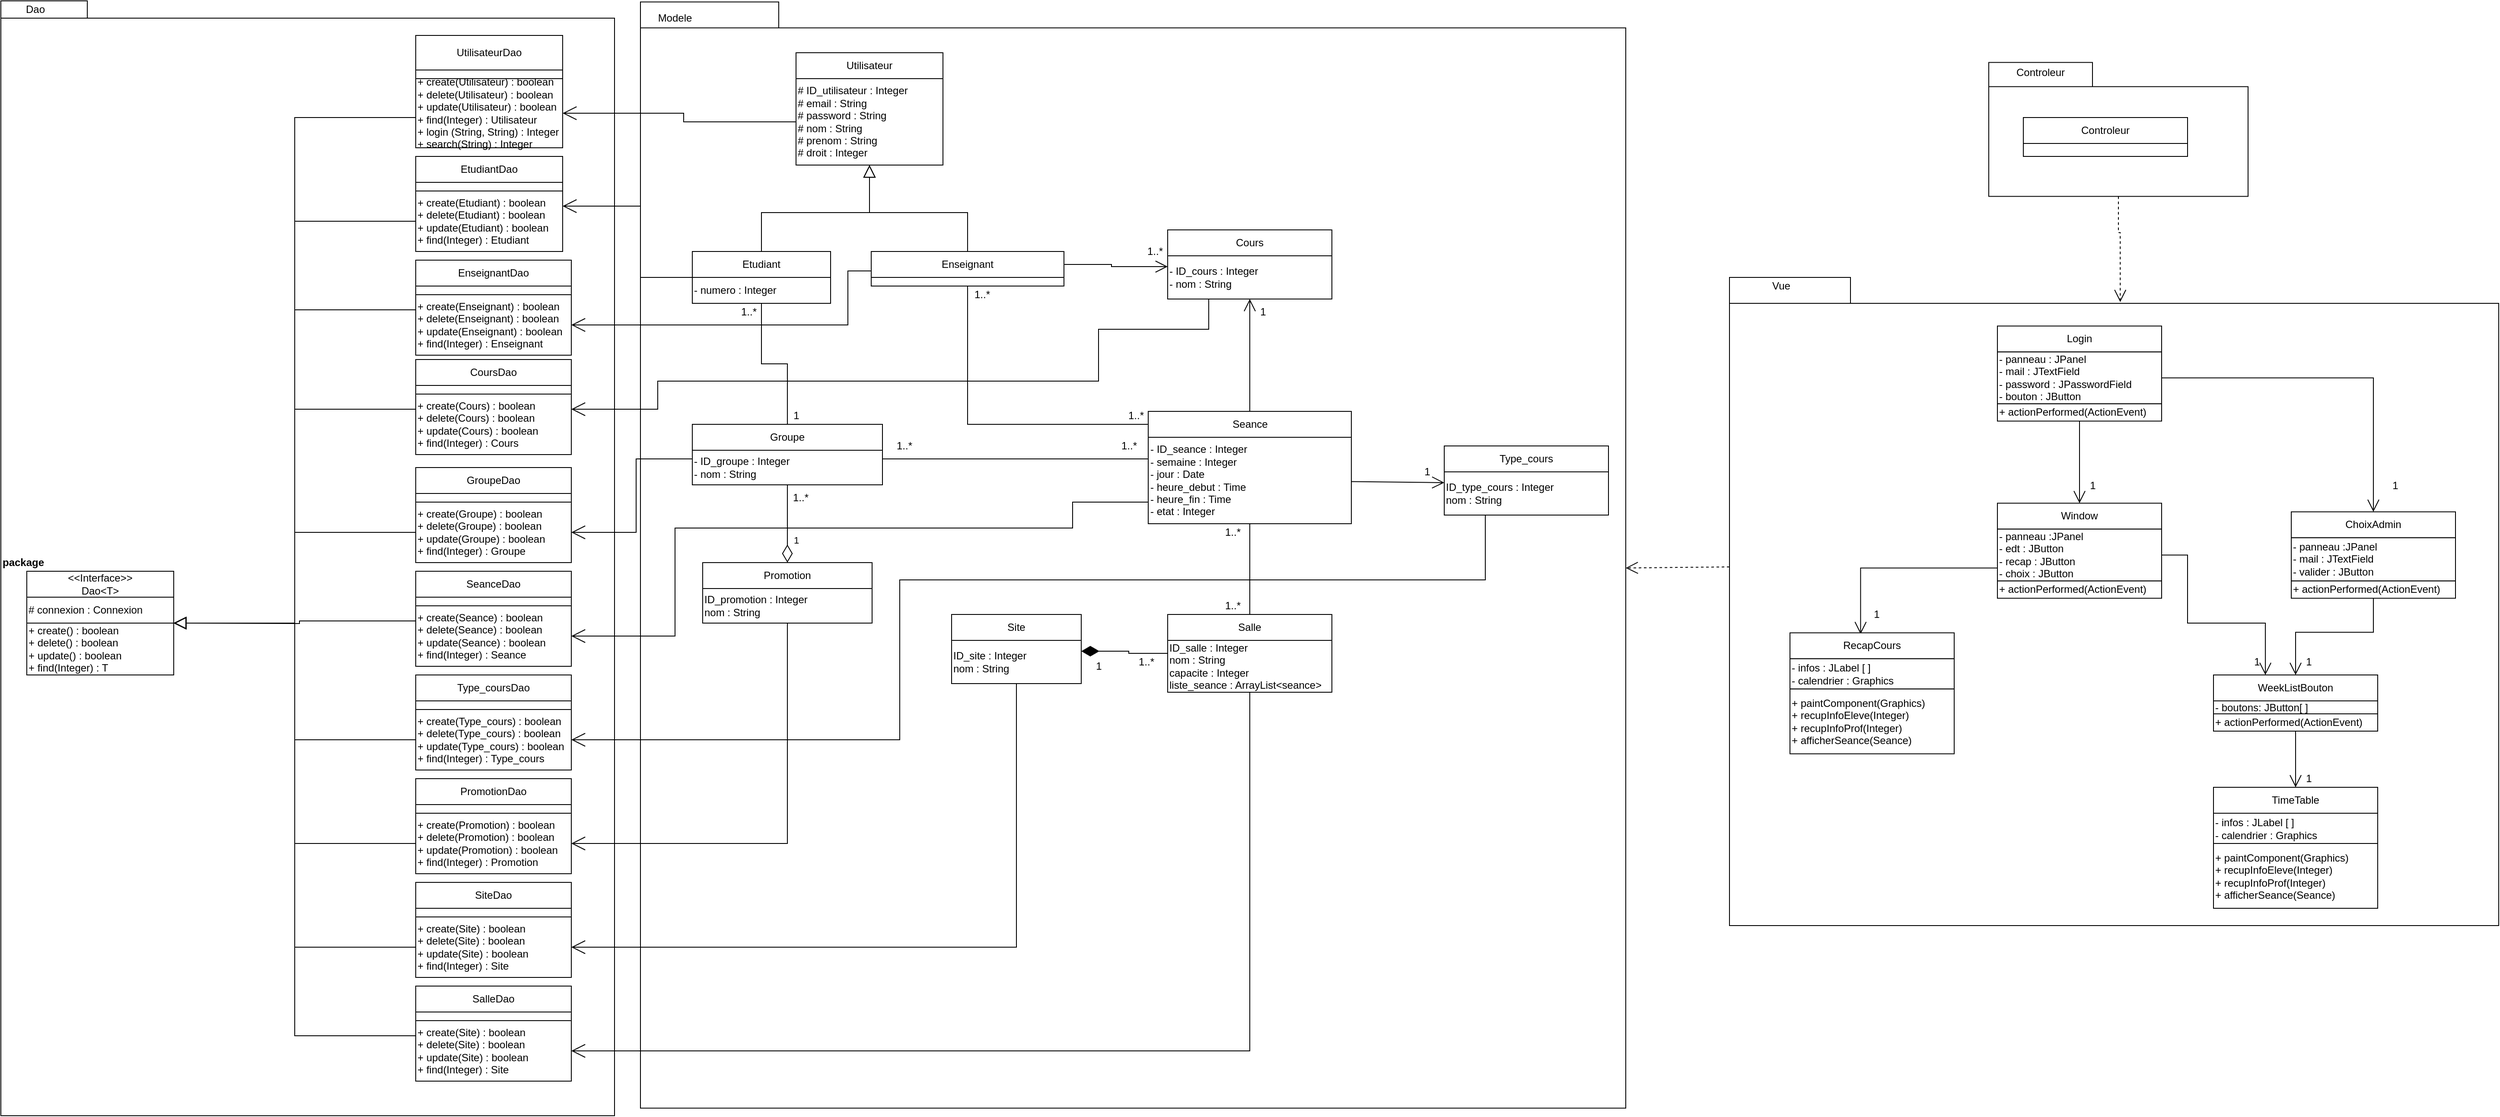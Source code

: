 <mxfile version="13.1.12" type="github">
  <diagram id="PNnLgokY7eEUdojZbYiC" name="Page-1">
    <mxGraphModel dx="2894" dy="1853" grid="1" gridSize="10" guides="1" tooltips="1" connect="1" arrows="1" fold="1" page="1" pageScale="1" pageWidth="827" pageHeight="1169" math="0" shadow="0">
      <root>
        <mxCell id="0" />
        <mxCell id="1" parent="0" />
        <mxCell id="Z8heLtqB9fBzqsU-6SV7-1" value="Utilisateur" style="rounded=0;whiteSpace=wrap;html=1;" parent="1" vertex="1">
          <mxGeometry x="-700" y="10" width="170" height="30" as="geometry" />
        </mxCell>
        <mxCell id="HvSIF3zyz_BLwgicf8cy-4" style="edgeStyle=orthogonalEdgeStyle;rounded=0;orthogonalLoop=1;jettySize=auto;html=1;exitX=0.5;exitY=1;exitDx=0;exitDy=0;entryX=0.5;entryY=0;entryDx=0;entryDy=0;endArrow=none;endFill=0;startArrow=block;startFill=0;startSize=12;" edge="1" parent="1" source="Z8heLtqB9fBzqsU-6SV7-2" target="Z8heLtqB9fBzqsU-6SV7-6">
          <mxGeometry relative="1" as="geometry" />
        </mxCell>
        <mxCell id="HvSIF3zyz_BLwgicf8cy-5" style="edgeStyle=orthogonalEdgeStyle;rounded=0;orthogonalLoop=1;jettySize=auto;html=1;exitX=0.5;exitY=1;exitDx=0;exitDy=0;entryX=0.5;entryY=0;entryDx=0;entryDy=0;endArrow=none;endFill=0;startArrow=block;startFill=0;endSize=14;startSize=12;" edge="1" parent="1" source="Z8heLtqB9fBzqsU-6SV7-2" target="Z8heLtqB9fBzqsU-6SV7-10">
          <mxGeometry relative="1" as="geometry" />
        </mxCell>
        <mxCell id="HvSIF3zyz_BLwgicf8cy-31" style="edgeStyle=orthogonalEdgeStyle;rounded=0;orthogonalLoop=1;jettySize=auto;html=1;exitX=0;exitY=0.5;exitDx=0;exitDy=0;entryX=1;entryY=0.5;entryDx=0;entryDy=0;startArrow=none;startFill=0;startSize=12;sourcePerimeterSpacing=0;endArrow=open;endFill=0;endSize=14;targetPerimeterSpacing=0;strokeWidth=1;" edge="1" parent="1" source="Z8heLtqB9fBzqsU-6SV7-2" target="HvSIF3zyz_BLwgicf8cy-29">
          <mxGeometry relative="1" as="geometry" />
        </mxCell>
        <mxCell id="Z8heLtqB9fBzqsU-6SV7-2" value="# ID_utilisateur : Integer&lt;br&gt;# email : String&lt;br&gt;# password : String&lt;br&gt;# nom : String&lt;br&gt;# prenom : String&lt;br&gt;# droit : Integer" style="rounded=0;whiteSpace=wrap;html=1;align=left;" parent="1" vertex="1">
          <mxGeometry x="-700" y="40" width="170" height="100" as="geometry" />
        </mxCell>
        <mxCell id="Z8heLtqB9fBzqsU-6SV7-6" value="Etudiant" style="rounded=0;whiteSpace=wrap;html=1;" parent="1" vertex="1">
          <mxGeometry x="-820" y="240" width="160" height="30" as="geometry" />
        </mxCell>
        <mxCell id="HvSIF3zyz_BLwgicf8cy-6" style="edgeStyle=orthogonalEdgeStyle;rounded=0;orthogonalLoop=1;jettySize=auto;html=1;exitX=0.5;exitY=1;exitDx=0;exitDy=0;entryX=0.5;entryY=0;entryDx=0;entryDy=0;startArrow=none;startFill=0;endArrow=none;endFill=0;" edge="1" parent="1" source="Z8heLtqB9fBzqsU-6SV7-7" target="Z8heLtqB9fBzqsU-6SV7-14">
          <mxGeometry relative="1" as="geometry" />
        </mxCell>
        <mxCell id="HvSIF3zyz_BLwgicf8cy-57" style="edgeStyle=orthogonalEdgeStyle;rounded=0;orthogonalLoop=1;jettySize=auto;html=1;exitX=0;exitY=0;exitDx=0;exitDy=0;entryX=1;entryY=0.25;entryDx=0;entryDy=0;startArrow=none;startFill=0;startSize=12;sourcePerimeterSpacing=0;endArrow=open;endFill=0;endSize=14;targetPerimeterSpacing=0;strokeWidth=1;" edge="1" parent="1" source="Z8heLtqB9fBzqsU-6SV7-7" target="HvSIF3zyz_BLwgicf8cy-34">
          <mxGeometry relative="1" as="geometry">
            <Array as="points">
              <mxPoint x="-880" y="270" />
              <mxPoint x="-880" y="188" />
            </Array>
          </mxGeometry>
        </mxCell>
        <mxCell id="Z8heLtqB9fBzqsU-6SV7-7" value="- numero : Integer" style="rounded=0;whiteSpace=wrap;html=1;align=left;" parent="1" vertex="1">
          <mxGeometry x="-820" y="270" width="160" height="30" as="geometry" />
        </mxCell>
        <mxCell id="HvSIF3zyz_BLwgicf8cy-10" style="edgeStyle=orthogonalEdgeStyle;rounded=0;orthogonalLoop=1;jettySize=auto;html=1;exitX=1;exitY=0.5;exitDx=0;exitDy=0;entryX=0;entryY=0.25;entryDx=0;entryDy=0;startArrow=none;startFill=0;endArrow=open;endFill=0;endSize=12;" edge="1" parent="1" source="Z8heLtqB9fBzqsU-6SV7-10" target="Z8heLtqB9fBzqsU-6SV7-21">
          <mxGeometry relative="1" as="geometry" />
        </mxCell>
        <mxCell id="HvSIF3zyz_BLwgicf8cy-58" style="edgeStyle=orthogonalEdgeStyle;rounded=0;orthogonalLoop=1;jettySize=auto;html=1;exitX=0;exitY=0.75;exitDx=0;exitDy=0;entryX=1;entryY=0.5;entryDx=0;entryDy=0;startArrow=none;startFill=0;startSize=12;sourcePerimeterSpacing=0;endArrow=open;endFill=0;endSize=14;targetPerimeterSpacing=0;strokeWidth=1;" edge="1" parent="1" source="Z8heLtqB9fBzqsU-6SV7-10" target="HvSIF3zyz_BLwgicf8cy-37">
          <mxGeometry relative="1" as="geometry">
            <Array as="points">
              <mxPoint x="-640" y="263" />
              <mxPoint x="-640" y="325" />
            </Array>
          </mxGeometry>
        </mxCell>
        <mxCell id="Z8heLtqB9fBzqsU-6SV7-10" value="Enseignant" style="rounded=0;whiteSpace=wrap;html=1;" parent="1" vertex="1">
          <mxGeometry x="-613" y="240" width="223" height="30" as="geometry" />
        </mxCell>
        <mxCell id="Z8heLtqB9fBzqsU-6SV7-11" value="" style="rounded=0;whiteSpace=wrap;html=1;" parent="1" vertex="1">
          <mxGeometry x="-613" y="270" width="223" height="10" as="geometry" />
        </mxCell>
        <mxCell id="Z8heLtqB9fBzqsU-6SV7-12" value="Promotion" style="rounded=0;whiteSpace=wrap;html=1;" parent="1" vertex="1">
          <mxGeometry x="-808" y="600" width="196" height="30" as="geometry" />
        </mxCell>
        <mxCell id="HvSIF3zyz_BLwgicf8cy-89" style="edgeStyle=orthogonalEdgeStyle;rounded=0;orthogonalLoop=1;jettySize=auto;html=1;exitX=0.5;exitY=1;exitDx=0;exitDy=0;entryX=1;entryY=0.5;entryDx=0;entryDy=0;startArrow=none;startFill=0;startSize=12;sourcePerimeterSpacing=0;endArrow=open;endFill=0;endSize=14;targetPerimeterSpacing=0;strokeWidth=1;" edge="1" parent="1" source="Z8heLtqB9fBzqsU-6SV7-13" target="HvSIF3zyz_BLwgicf8cy-72">
          <mxGeometry relative="1" as="geometry" />
        </mxCell>
        <mxCell id="Z8heLtqB9fBzqsU-6SV7-13" value="ID_promotion : Integer&lt;br&gt;nom : String&lt;br&gt;" style="rounded=0;whiteSpace=wrap;html=1;align=left;" parent="1" vertex="1">
          <mxGeometry x="-808" y="630" width="196" height="40" as="geometry" />
        </mxCell>
        <mxCell id="Z8heLtqB9fBzqsU-6SV7-14" value="Groupe" style="rounded=0;whiteSpace=wrap;html=1;" parent="1" vertex="1">
          <mxGeometry x="-820" y="440" width="220" height="30" as="geometry" />
        </mxCell>
        <mxCell id="HvSIF3zyz_BLwgicf8cy-8" style="edgeStyle=none;rounded=0;orthogonalLoop=1;jettySize=auto;html=1;exitX=0.5;exitY=1;exitDx=0;exitDy=0;entryX=0.5;entryY=0;entryDx=0;entryDy=0;startArrow=none;startFill=0;endArrow=diamondThin;endFill=0;startSize=18;endSize=18;" edge="1" parent="1" source="Z8heLtqB9fBzqsU-6SV7-15" target="Z8heLtqB9fBzqsU-6SV7-12">
          <mxGeometry relative="1" as="geometry" />
        </mxCell>
        <mxCell id="HvSIF3zyz_BLwgicf8cy-142" value="1" style="edgeLabel;html=1;align=center;verticalAlign=middle;resizable=0;points=[];" vertex="1" connectable="0" parent="HvSIF3zyz_BLwgicf8cy-8">
          <mxGeometry x="0.397" y="2" relative="1" as="geometry">
            <mxPoint x="8" y="1" as="offset" />
          </mxGeometry>
        </mxCell>
        <mxCell id="HvSIF3zyz_BLwgicf8cy-15" style="edgeStyle=orthogonalEdgeStyle;rounded=0;orthogonalLoop=1;jettySize=auto;html=1;exitX=1;exitY=0.25;exitDx=0;exitDy=0;entryX=0;entryY=0.25;entryDx=0;entryDy=0;startArrow=none;startFill=0;endArrow=none;endFill=0;" edge="1" parent="1" source="Z8heLtqB9fBzqsU-6SV7-15" target="Z8heLtqB9fBzqsU-6SV7-29">
          <mxGeometry relative="1" as="geometry" />
        </mxCell>
        <mxCell id="HvSIF3zyz_BLwgicf8cy-60" style="edgeStyle=orthogonalEdgeStyle;rounded=0;orthogonalLoop=1;jettySize=auto;html=1;exitX=0;exitY=0.25;exitDx=0;exitDy=0;entryX=1;entryY=0.5;entryDx=0;entryDy=0;startArrow=none;startFill=0;startSize=12;sourcePerimeterSpacing=0;endArrow=open;endFill=0;endSize=14;targetPerimeterSpacing=0;strokeWidth=1;" edge="1" parent="1" source="Z8heLtqB9fBzqsU-6SV7-15" target="HvSIF3zyz_BLwgicf8cy-50">
          <mxGeometry relative="1" as="geometry" />
        </mxCell>
        <mxCell id="Z8heLtqB9fBzqsU-6SV7-15" value="- ID_groupe : Integer&lt;br&gt;- nom : String" style="rounded=0;whiteSpace=wrap;html=1;align=left;" parent="1" vertex="1">
          <mxGeometry x="-820" y="470" width="220" height="40" as="geometry" />
        </mxCell>
        <mxCell id="Z8heLtqB9fBzqsU-6SV7-20" value="Cours" style="rounded=0;whiteSpace=wrap;html=1;" parent="1" vertex="1">
          <mxGeometry x="-270" y="215" width="190" height="30" as="geometry" />
        </mxCell>
        <mxCell id="HvSIF3zyz_BLwgicf8cy-59" style="edgeStyle=orthogonalEdgeStyle;rounded=0;orthogonalLoop=1;jettySize=auto;html=1;exitX=0.25;exitY=1;exitDx=0;exitDy=0;entryX=1;entryY=0.25;entryDx=0;entryDy=0;startArrow=none;startFill=0;startSize=12;sourcePerimeterSpacing=0;endArrow=open;endFill=0;endSize=14;targetPerimeterSpacing=0;strokeWidth=1;" edge="1" parent="1" source="Z8heLtqB9fBzqsU-6SV7-21" target="HvSIF3zyz_BLwgicf8cy-43">
          <mxGeometry relative="1" as="geometry">
            <Array as="points">
              <mxPoint x="-222" y="330" />
              <mxPoint x="-350" y="330" />
              <mxPoint x="-350" y="390" />
              <mxPoint x="-860" y="390" />
              <mxPoint x="-860" y="423" />
            </Array>
          </mxGeometry>
        </mxCell>
        <mxCell id="Z8heLtqB9fBzqsU-6SV7-21" value="- ID_cours : Integer&lt;br&gt;- nom : String" style="rounded=0;whiteSpace=wrap;html=1;align=left;" parent="1" vertex="1">
          <mxGeometry x="-270" y="245" width="190" height="50" as="geometry" />
        </mxCell>
        <mxCell id="Z8heLtqB9fBzqsU-6SV7-22" value="Type_cours" style="rounded=0;whiteSpace=wrap;html=1;" parent="1" vertex="1">
          <mxGeometry x="50" y="465" width="190" height="30" as="geometry" />
        </mxCell>
        <mxCell id="HvSIF3zyz_BLwgicf8cy-12" style="edgeStyle=none;rounded=0;orthogonalLoop=1;jettySize=auto;html=1;exitX=0;exitY=0.25;exitDx=0;exitDy=0;startArrow=open;startFill=0;endArrow=none;endFill=0;startSize=12;" edge="1" parent="1" source="Z8heLtqB9fBzqsU-6SV7-23" target="Z8heLtqB9fBzqsU-6SV7-29">
          <mxGeometry relative="1" as="geometry" />
        </mxCell>
        <mxCell id="HvSIF3zyz_BLwgicf8cy-88" style="edgeStyle=orthogonalEdgeStyle;rounded=0;orthogonalLoop=1;jettySize=auto;html=1;exitX=0.25;exitY=1;exitDx=0;exitDy=0;entryX=1;entryY=0.5;entryDx=0;entryDy=0;startArrow=none;startFill=0;startSize=12;sourcePerimeterSpacing=0;endArrow=open;endFill=0;endSize=14;targetPerimeterSpacing=0;strokeWidth=1;" edge="1" parent="1" source="Z8heLtqB9fBzqsU-6SV7-23" target="HvSIF3zyz_BLwgicf8cy-66">
          <mxGeometry relative="1" as="geometry">
            <Array as="points">
              <mxPoint x="97" y="620" />
              <mxPoint x="-580" y="620" />
              <mxPoint x="-580" y="805" />
            </Array>
          </mxGeometry>
        </mxCell>
        <mxCell id="Z8heLtqB9fBzqsU-6SV7-23" value="ID_type_cours : Integer&lt;br&gt;nom : String" style="rounded=0;whiteSpace=wrap;html=1;align=left;" parent="1" vertex="1">
          <mxGeometry x="50" y="495" width="190" height="50" as="geometry" />
        </mxCell>
        <mxCell id="Z8heLtqB9fBzqsU-6SV7-24" value="Site" style="rounded=0;whiteSpace=wrap;html=1;" parent="1" vertex="1">
          <mxGeometry x="-520" y="660" width="150" height="30" as="geometry" />
        </mxCell>
        <mxCell id="HvSIF3zyz_BLwgicf8cy-19" style="edgeStyle=orthogonalEdgeStyle;rounded=0;orthogonalLoop=1;jettySize=auto;html=1;exitX=1;exitY=0.25;exitDx=0;exitDy=0;entryX=0;entryY=0.25;entryDx=0;entryDy=0;startArrow=diamondThin;startFill=1;endArrow=none;endFill=0;targetPerimeterSpacing=0;sourcePerimeterSpacing=0;strokeWidth=1;endSize=12;startSize=18;" edge="1" parent="1" source="Z8heLtqB9fBzqsU-6SV7-25" target="Z8heLtqB9fBzqsU-6SV7-27">
          <mxGeometry relative="1" as="geometry" />
        </mxCell>
        <mxCell id="HvSIF3zyz_BLwgicf8cy-90" style="edgeStyle=orthogonalEdgeStyle;rounded=0;orthogonalLoop=1;jettySize=auto;html=1;exitX=0.5;exitY=1;exitDx=0;exitDy=0;entryX=1;entryY=0.5;entryDx=0;entryDy=0;startArrow=none;startFill=0;startSize=12;sourcePerimeterSpacing=0;endArrow=open;endFill=0;endSize=14;targetPerimeterSpacing=0;strokeWidth=1;" edge="1" parent="1" source="Z8heLtqB9fBzqsU-6SV7-25" target="HvSIF3zyz_BLwgicf8cy-80">
          <mxGeometry relative="1" as="geometry" />
        </mxCell>
        <mxCell id="Z8heLtqB9fBzqsU-6SV7-25" value="ID_site : Integer&lt;br&gt;nom : String&lt;br&gt;" style="rounded=0;whiteSpace=wrap;html=1;align=left;" parent="1" vertex="1">
          <mxGeometry x="-520" y="690" width="150" height="50" as="geometry" />
        </mxCell>
        <mxCell id="HvSIF3zyz_BLwgicf8cy-16" style="edgeStyle=orthogonalEdgeStyle;rounded=0;orthogonalLoop=1;jettySize=auto;html=1;exitX=0.5;exitY=0;exitDx=0;exitDy=0;entryX=0.5;entryY=1;entryDx=0;entryDy=0;startArrow=none;startFill=0;endArrow=none;endFill=0;" edge="1" parent="1" source="Z8heLtqB9fBzqsU-6SV7-26" target="Z8heLtqB9fBzqsU-6SV7-29">
          <mxGeometry relative="1" as="geometry" />
        </mxCell>
        <mxCell id="Z8heLtqB9fBzqsU-6SV7-26" value="Salle" style="rounded=0;whiteSpace=wrap;html=1;" parent="1" vertex="1">
          <mxGeometry x="-270" y="660" width="190" height="30" as="geometry" />
        </mxCell>
        <mxCell id="HvSIF3zyz_BLwgicf8cy-91" style="edgeStyle=orthogonalEdgeStyle;rounded=0;orthogonalLoop=1;jettySize=auto;html=1;exitX=0.5;exitY=1;exitDx=0;exitDy=0;entryX=1;entryY=0.5;entryDx=0;entryDy=0;startArrow=none;startFill=0;startSize=12;sourcePerimeterSpacing=0;endArrow=open;endFill=0;endSize=14;targetPerimeterSpacing=0;strokeWidth=1;" edge="1" parent="1" source="Z8heLtqB9fBzqsU-6SV7-27" target="HvSIF3zyz_BLwgicf8cy-86">
          <mxGeometry relative="1" as="geometry" />
        </mxCell>
        <mxCell id="Z8heLtqB9fBzqsU-6SV7-27" value="ID_salle : Integer&lt;br&gt;nom : String&lt;br&gt;capacite : Integer&lt;br&gt;liste_seance : ArrayList&amp;lt;seance&amp;gt;" style="rounded=0;whiteSpace=wrap;html=1;align=left;" parent="1" vertex="1">
          <mxGeometry x="-270" y="690" width="190" height="60" as="geometry" />
        </mxCell>
        <mxCell id="HvSIF3zyz_BLwgicf8cy-11" style="edgeStyle=none;rounded=0;orthogonalLoop=1;jettySize=auto;html=1;exitX=0.5;exitY=0;exitDx=0;exitDy=0;entryX=0.5;entryY=1;entryDx=0;entryDy=0;startArrow=none;startFill=0;endArrow=open;endFill=0;startSize=12;endSize=12;" edge="1" parent="1" source="Z8heLtqB9fBzqsU-6SV7-28" target="Z8heLtqB9fBzqsU-6SV7-21">
          <mxGeometry relative="1" as="geometry" />
        </mxCell>
        <mxCell id="Z8heLtqB9fBzqsU-6SV7-28" value="Seance" style="rounded=0;whiteSpace=wrap;html=1;" parent="1" vertex="1">
          <mxGeometry x="-292.5" y="425" width="235" height="30" as="geometry" />
        </mxCell>
        <mxCell id="HvSIF3zyz_BLwgicf8cy-14" style="edgeStyle=orthogonalEdgeStyle;rounded=0;orthogonalLoop=1;jettySize=auto;html=1;exitX=0;exitY=0.25;exitDx=0;exitDy=0;entryX=0.5;entryY=1;entryDx=0;entryDy=0;startArrow=none;startFill=0;endArrow=none;endFill=0;" edge="1" parent="1" source="Z8heLtqB9fBzqsU-6SV7-29" target="Z8heLtqB9fBzqsU-6SV7-11">
          <mxGeometry relative="1" as="geometry">
            <Array as="points">
              <mxPoint x="-293" y="440" />
              <mxPoint x="-501" y="440" />
            </Array>
          </mxGeometry>
        </mxCell>
        <mxCell id="HvSIF3zyz_BLwgicf8cy-87" style="edgeStyle=orthogonalEdgeStyle;rounded=0;orthogonalLoop=1;jettySize=auto;html=1;exitX=0;exitY=0.75;exitDx=0;exitDy=0;entryX=1;entryY=0.5;entryDx=0;entryDy=0;startArrow=none;startFill=0;startSize=12;sourcePerimeterSpacing=0;endArrow=open;endFill=0;endSize=14;targetPerimeterSpacing=0;strokeWidth=1;" edge="1" parent="1" source="Z8heLtqB9fBzqsU-6SV7-29" target="HvSIF3zyz_BLwgicf8cy-56">
          <mxGeometry relative="1" as="geometry">
            <Array as="points">
              <mxPoint x="-380" y="530" />
              <mxPoint x="-380" y="560" />
              <mxPoint x="-840" y="560" />
              <mxPoint x="-840" y="685" />
            </Array>
          </mxGeometry>
        </mxCell>
        <mxCell id="Z8heLtqB9fBzqsU-6SV7-29" value="- ID_seance : Integer&lt;br&gt;- semaine : Integer&lt;br&gt;- jour : Date&lt;br&gt;- heure_debut : Time&lt;br&gt;- heure_fin : Time&lt;br&gt;- etat : Integer" style="rounded=0;whiteSpace=wrap;html=1;align=left;" parent="1" vertex="1">
          <mxGeometry x="-292.5" y="455" width="235" height="100" as="geometry" />
        </mxCell>
        <mxCell id="HvSIF3zyz_BLwgicf8cy-3" style="edgeStyle=orthogonalEdgeStyle;rounded=0;orthogonalLoop=1;jettySize=auto;html=1;exitX=0.5;exitY=1;exitDx=0;exitDy=0;" edge="1" parent="1" source="Z8heLtqB9fBzqsU-6SV7-11" target="Z8heLtqB9fBzqsU-6SV7-11">
          <mxGeometry relative="1" as="geometry" />
        </mxCell>
        <mxCell id="HvSIF3zyz_BLwgicf8cy-24" value="&amp;lt;&amp;lt;Interface&amp;gt;&amp;gt;&lt;br&gt;Dao&amp;lt;T&amp;gt;" style="rounded=0;whiteSpace=wrap;html=1;" vertex="1" parent="1">
          <mxGeometry x="-1590" y="610" width="170" height="30" as="geometry" />
        </mxCell>
        <mxCell id="HvSIF3zyz_BLwgicf8cy-25" value="# connexion : Connexion" style="rounded=0;whiteSpace=wrap;html=1;align=left;" vertex="1" parent="1">
          <mxGeometry x="-1590" y="640" width="170" height="30" as="geometry" />
        </mxCell>
        <mxCell id="HvSIF3zyz_BLwgicf8cy-92" style="edgeStyle=orthogonalEdgeStyle;rounded=0;orthogonalLoop=1;jettySize=auto;html=1;exitX=1;exitY=0;exitDx=0;exitDy=0;entryX=0;entryY=0.5;entryDx=0;entryDy=0;startArrow=block;startFill=0;startSize=12;sourcePerimeterSpacing=0;endArrow=none;endFill=0;endSize=14;targetPerimeterSpacing=0;strokeWidth=1;" edge="1" parent="1" source="HvSIF3zyz_BLwgicf8cy-26" target="HvSIF3zyz_BLwgicf8cy-29">
          <mxGeometry relative="1" as="geometry">
            <Array as="points">
              <mxPoint x="-1280" y="670" />
              <mxPoint x="-1280" y="85" />
            </Array>
          </mxGeometry>
        </mxCell>
        <mxCell id="HvSIF3zyz_BLwgicf8cy-26" value="&lt;div&gt;+ create() : boolean&lt;/div&gt;&lt;div&gt;+ delete() : boolean&lt;/div&gt;&lt;div&gt;+ update() : boolean&lt;/div&gt;&lt;div&gt;+ find(Integer) : T&lt;br&gt;&lt;/div&gt;" style="rounded=0;whiteSpace=wrap;html=1;align=left;" vertex="1" parent="1">
          <mxGeometry x="-1590" y="670" width="170" height="60" as="geometry" />
        </mxCell>
        <mxCell id="HvSIF3zyz_BLwgicf8cy-27" value="UtilisateurDao" style="rounded=0;whiteSpace=wrap;html=1;" vertex="1" parent="1">
          <mxGeometry x="-1140" y="-10" width="170" height="40" as="geometry" />
        </mxCell>
        <mxCell id="HvSIF3zyz_BLwgicf8cy-28" value="" style="rounded=0;whiteSpace=wrap;html=1;align=left;" vertex="1" parent="1">
          <mxGeometry x="-1140" y="30" width="170" height="20" as="geometry" />
        </mxCell>
        <mxCell id="HvSIF3zyz_BLwgicf8cy-29" value="&lt;div&gt;+ create(Utilisateur) : boolean&lt;/div&gt;&lt;div&gt;+ delete(Utilisateur) : boolean&lt;/div&gt;&lt;div&gt;+ update(Utilisateur) : boolean&lt;/div&gt;&lt;div&gt;+ find(Integer) : Utilisateur&lt;/div&gt;&lt;div&gt;+ login (String, String) : Integer&lt;/div&gt;&lt;div&gt;+ search(String) : Integer&lt;br&gt;&lt;/div&gt;" style="rounded=0;whiteSpace=wrap;html=1;align=left;" vertex="1" parent="1">
          <mxGeometry x="-1140" y="40" width="170" height="80" as="geometry" />
        </mxCell>
        <mxCell id="HvSIF3zyz_BLwgicf8cy-32" value="EtudiantDao" style="rounded=0;whiteSpace=wrap;html=1;" vertex="1" parent="1">
          <mxGeometry x="-1140" y="130" width="170" height="30" as="geometry" />
        </mxCell>
        <mxCell id="HvSIF3zyz_BLwgicf8cy-33" value="" style="rounded=0;whiteSpace=wrap;html=1;align=left;" vertex="1" parent="1">
          <mxGeometry x="-1140" y="160" width="170" height="10" as="geometry" />
        </mxCell>
        <mxCell id="HvSIF3zyz_BLwgicf8cy-93" style="edgeStyle=orthogonalEdgeStyle;rounded=0;orthogonalLoop=1;jettySize=auto;html=1;exitX=0;exitY=0.5;exitDx=0;exitDy=0;entryX=1;entryY=0;entryDx=0;entryDy=0;startArrow=none;startFill=0;startSize=14;sourcePerimeterSpacing=0;endArrow=block;endFill=0;endSize=12;targetPerimeterSpacing=0;strokeWidth=1;" edge="1" parent="1" source="HvSIF3zyz_BLwgicf8cy-34" target="HvSIF3zyz_BLwgicf8cy-26">
          <mxGeometry relative="1" as="geometry">
            <Array as="points">
              <mxPoint x="-1280" y="205" />
              <mxPoint x="-1280" y="670" />
            </Array>
          </mxGeometry>
        </mxCell>
        <mxCell id="HvSIF3zyz_BLwgicf8cy-34" value="&lt;div&gt;+ create(Etudiant) : boolean&lt;/div&gt;&lt;div&gt;+ delete(Etudiant) : boolean&lt;/div&gt;&lt;div&gt;+ update(Etudiant) : boolean&lt;/div&gt;&lt;div&gt;+ find(Integer) : Etudiant&lt;br&gt;&lt;/div&gt;" style="rounded=0;whiteSpace=wrap;html=1;align=left;" vertex="1" parent="1">
          <mxGeometry x="-1140" y="170" width="170" height="70" as="geometry" />
        </mxCell>
        <mxCell id="HvSIF3zyz_BLwgicf8cy-35" value="EnseignantDao" style="rounded=0;whiteSpace=wrap;html=1;" vertex="1" parent="1">
          <mxGeometry x="-1140" y="250" width="180" height="30" as="geometry" />
        </mxCell>
        <mxCell id="HvSIF3zyz_BLwgicf8cy-36" value="" style="rounded=0;whiteSpace=wrap;html=1;align=left;" vertex="1" parent="1">
          <mxGeometry x="-1140" y="280" width="180" height="10" as="geometry" />
        </mxCell>
        <mxCell id="HvSIF3zyz_BLwgicf8cy-94" style="edgeStyle=orthogonalEdgeStyle;rounded=0;orthogonalLoop=1;jettySize=auto;html=1;exitX=0;exitY=0.25;exitDx=0;exitDy=0;startArrow=none;startFill=0;startSize=14;sourcePerimeterSpacing=0;endArrow=block;endFill=0;endSize=12;targetPerimeterSpacing=0;strokeWidth=1;" edge="1" parent="1" source="HvSIF3zyz_BLwgicf8cy-37">
          <mxGeometry relative="1" as="geometry">
            <mxPoint x="-1420" y="670" as="targetPoint" />
            <Array as="points">
              <mxPoint x="-1280" y="308" />
              <mxPoint x="-1280" y="670" />
            </Array>
          </mxGeometry>
        </mxCell>
        <mxCell id="HvSIF3zyz_BLwgicf8cy-37" value="&lt;div&gt;+ create(Enseignant) : boolean&lt;/div&gt;&lt;div&gt;+ delete(Enseignant) : boolean&lt;/div&gt;&lt;div&gt;+ update(Enseignant) : boolean&lt;/div&gt;&lt;div&gt;+ find(Integer) : Enseignant&lt;br&gt;&lt;/div&gt;" style="rounded=0;whiteSpace=wrap;html=1;align=left;" vertex="1" parent="1">
          <mxGeometry x="-1140" y="290" width="180" height="70" as="geometry" />
        </mxCell>
        <mxCell id="HvSIF3zyz_BLwgicf8cy-38" value="CoursDao" style="rounded=0;whiteSpace=wrap;html=1;" vertex="1" parent="1">
          <mxGeometry x="-1140" y="365" width="180" height="30" as="geometry" />
        </mxCell>
        <mxCell id="HvSIF3zyz_BLwgicf8cy-39" value="" style="rounded=0;whiteSpace=wrap;html=1;align=left;" vertex="1" parent="1">
          <mxGeometry x="-1140" y="395" width="180" height="10" as="geometry" />
        </mxCell>
        <mxCell id="HvSIF3zyz_BLwgicf8cy-40" value="&lt;div&gt;+ create(Cours) : boolean&lt;/div&gt;&lt;div&gt;+ delete(Cours) : boolean&lt;/div&gt;&lt;div&gt;+ update(Enseignant) : boolean&lt;/div&gt;&lt;div&gt;+ find(Integer) : Enseignant&lt;br&gt;&lt;/div&gt;" style="rounded=0;whiteSpace=wrap;html=1;align=left;" vertex="1" parent="1">
          <mxGeometry x="-1140" y="405" width="180" height="70" as="geometry" />
        </mxCell>
        <mxCell id="HvSIF3zyz_BLwgicf8cy-41" value="CoursDao" style="rounded=0;whiteSpace=wrap;html=1;" vertex="1" parent="1">
          <mxGeometry x="-1140" y="365" width="180" height="30" as="geometry" />
        </mxCell>
        <mxCell id="HvSIF3zyz_BLwgicf8cy-42" value="" style="rounded=0;whiteSpace=wrap;html=1;align=left;" vertex="1" parent="1">
          <mxGeometry x="-1140" y="395" width="180" height="10" as="geometry" />
        </mxCell>
        <mxCell id="HvSIF3zyz_BLwgicf8cy-95" style="edgeStyle=orthogonalEdgeStyle;rounded=0;orthogonalLoop=1;jettySize=auto;html=1;exitX=0;exitY=0.25;exitDx=0;exitDy=0;startArrow=none;startFill=0;startSize=14;sourcePerimeterSpacing=0;endArrow=block;endFill=0;endSize=12;targetPerimeterSpacing=0;strokeWidth=1;" edge="1" parent="1" source="HvSIF3zyz_BLwgicf8cy-43">
          <mxGeometry relative="1" as="geometry">
            <mxPoint x="-1420" y="670" as="targetPoint" />
            <Array as="points">
              <mxPoint x="-1280" y="423" />
              <mxPoint x="-1280" y="670" />
            </Array>
          </mxGeometry>
        </mxCell>
        <mxCell id="HvSIF3zyz_BLwgicf8cy-43" value="&lt;div&gt;+ create(Cours) : boolean&lt;/div&gt;&lt;div&gt;+ delete(Cours) : boolean&lt;/div&gt;&lt;div&gt;+ update(Cours) : boolean&lt;/div&gt;&lt;div&gt;+ find(Integer) : Cours&lt;br&gt;&lt;/div&gt;" style="rounded=0;whiteSpace=wrap;html=1;align=left;" vertex="1" parent="1">
          <mxGeometry x="-1140" y="405" width="180" height="70" as="geometry" />
        </mxCell>
        <mxCell id="HvSIF3zyz_BLwgicf8cy-45" value="CoursDao" style="rounded=0;whiteSpace=wrap;html=1;" vertex="1" parent="1">
          <mxGeometry x="-1140" y="490" width="180" height="30" as="geometry" />
        </mxCell>
        <mxCell id="HvSIF3zyz_BLwgicf8cy-46" value="" style="rounded=0;whiteSpace=wrap;html=1;align=left;" vertex="1" parent="1">
          <mxGeometry x="-1140" y="520" width="180" height="10" as="geometry" />
        </mxCell>
        <mxCell id="HvSIF3zyz_BLwgicf8cy-47" value="&lt;div&gt;+ create(Cours) : boolean&lt;/div&gt;&lt;div&gt;+ delete(Cours) : boolean&lt;/div&gt;&lt;div&gt;+ update(Enseignant) : boolean&lt;/div&gt;&lt;div&gt;+ find(Integer) : Enseignant&lt;br&gt;&lt;/div&gt;" style="rounded=0;whiteSpace=wrap;html=1;align=left;" vertex="1" parent="1">
          <mxGeometry x="-1140" y="530" width="180" height="70" as="geometry" />
        </mxCell>
        <mxCell id="HvSIF3zyz_BLwgicf8cy-48" value="GroupeDao" style="rounded=0;whiteSpace=wrap;html=1;" vertex="1" parent="1">
          <mxGeometry x="-1140" y="490" width="180" height="30" as="geometry" />
        </mxCell>
        <mxCell id="HvSIF3zyz_BLwgicf8cy-49" value="" style="rounded=0;whiteSpace=wrap;html=1;align=left;" vertex="1" parent="1">
          <mxGeometry x="-1140" y="520" width="180" height="10" as="geometry" />
        </mxCell>
        <mxCell id="HvSIF3zyz_BLwgicf8cy-96" style="edgeStyle=orthogonalEdgeStyle;rounded=0;orthogonalLoop=1;jettySize=auto;html=1;exitX=0;exitY=0.5;exitDx=0;exitDy=0;startArrow=none;startFill=0;startSize=14;sourcePerimeterSpacing=0;endArrow=block;endFill=0;endSize=12;targetPerimeterSpacing=0;strokeWidth=1;" edge="1" parent="1" source="HvSIF3zyz_BLwgicf8cy-50">
          <mxGeometry relative="1" as="geometry">
            <mxPoint x="-1420" y="670" as="targetPoint" />
            <Array as="points">
              <mxPoint x="-1280" y="565" />
              <mxPoint x="-1280" y="670" />
            </Array>
          </mxGeometry>
        </mxCell>
        <mxCell id="HvSIF3zyz_BLwgicf8cy-50" value="&lt;div&gt;+ create(Groupe) : boolean&lt;/div&gt;&lt;div&gt;+ delete(Groupe) : boolean&lt;/div&gt;&lt;div&gt;+ update(Groupe) : boolean&lt;/div&gt;&lt;div&gt;+ find(Integer) : Groupe&lt;br&gt;&lt;/div&gt;" style="rounded=0;whiteSpace=wrap;html=1;align=left;" vertex="1" parent="1">
          <mxGeometry x="-1140" y="530" width="180" height="70" as="geometry" />
        </mxCell>
        <mxCell id="HvSIF3zyz_BLwgicf8cy-51" value="CoursDao" style="rounded=0;whiteSpace=wrap;html=1;" vertex="1" parent="1">
          <mxGeometry x="-1140" y="610" width="180" height="30" as="geometry" />
        </mxCell>
        <mxCell id="HvSIF3zyz_BLwgicf8cy-52" value="" style="rounded=0;whiteSpace=wrap;html=1;align=left;" vertex="1" parent="1">
          <mxGeometry x="-1140" y="640" width="180" height="10" as="geometry" />
        </mxCell>
        <mxCell id="HvSIF3zyz_BLwgicf8cy-53" value="&lt;div&gt;+ create(Cours) : boolean&lt;/div&gt;&lt;div&gt;+ delete(Cours) : boolean&lt;/div&gt;&lt;div&gt;+ update(Enseignant) : boolean&lt;/div&gt;&lt;div&gt;+ find(Integer) : Enseignant&lt;br&gt;&lt;/div&gt;" style="rounded=0;whiteSpace=wrap;html=1;align=left;" vertex="1" parent="1">
          <mxGeometry x="-1140" y="650" width="180" height="70" as="geometry" />
        </mxCell>
        <mxCell id="HvSIF3zyz_BLwgicf8cy-54" value="SeanceDao" style="rounded=0;whiteSpace=wrap;html=1;" vertex="1" parent="1">
          <mxGeometry x="-1140" y="610" width="180" height="30" as="geometry" />
        </mxCell>
        <mxCell id="HvSIF3zyz_BLwgicf8cy-55" value="" style="rounded=0;whiteSpace=wrap;html=1;align=left;" vertex="1" parent="1">
          <mxGeometry x="-1140" y="640" width="180" height="10" as="geometry" />
        </mxCell>
        <mxCell id="HvSIF3zyz_BLwgicf8cy-97" style="edgeStyle=orthogonalEdgeStyle;rounded=0;orthogonalLoop=1;jettySize=auto;html=1;exitX=0;exitY=0.25;exitDx=0;exitDy=0;startArrow=none;startFill=0;startSize=14;sourcePerimeterSpacing=0;endArrow=block;endFill=0;endSize=12;targetPerimeterSpacing=0;strokeWidth=1;" edge="1" parent="1" source="HvSIF3zyz_BLwgicf8cy-56">
          <mxGeometry relative="1" as="geometry">
            <mxPoint x="-1420" y="670" as="targetPoint" />
          </mxGeometry>
        </mxCell>
        <mxCell id="HvSIF3zyz_BLwgicf8cy-56" value="&lt;div&gt;+ create(Seance) : boolean&lt;/div&gt;&lt;div&gt;+ delete(Seance) : boolean&lt;/div&gt;&lt;div&gt;+ update(Seance) : boolean&lt;/div&gt;&lt;div&gt;+ find(Integer) : Seance&lt;br&gt;&lt;/div&gt;" style="rounded=0;whiteSpace=wrap;html=1;align=left;" vertex="1" parent="1">
          <mxGeometry x="-1140" y="650" width="180" height="70" as="geometry" />
        </mxCell>
        <mxCell id="HvSIF3zyz_BLwgicf8cy-61" value="CoursDao" style="rounded=0;whiteSpace=wrap;html=1;" vertex="1" parent="1">
          <mxGeometry x="-1140" y="730" width="180" height="30" as="geometry" />
        </mxCell>
        <mxCell id="HvSIF3zyz_BLwgicf8cy-62" value="" style="rounded=0;whiteSpace=wrap;html=1;align=left;" vertex="1" parent="1">
          <mxGeometry x="-1140" y="760" width="180" height="10" as="geometry" />
        </mxCell>
        <mxCell id="HvSIF3zyz_BLwgicf8cy-63" value="&lt;div&gt;+ create(Cours) : boolean&lt;/div&gt;&lt;div&gt;+ delete(Cours) : boolean&lt;/div&gt;&lt;div&gt;+ update(Enseignant) : boolean&lt;/div&gt;&lt;div&gt;+ find(Integer) : Enseignant&lt;br&gt;&lt;/div&gt;" style="rounded=0;whiteSpace=wrap;html=1;align=left;" vertex="1" parent="1">
          <mxGeometry x="-1140" y="770" width="180" height="70" as="geometry" />
        </mxCell>
        <mxCell id="HvSIF3zyz_BLwgicf8cy-64" value="Type_coursDao" style="rounded=0;whiteSpace=wrap;html=1;" vertex="1" parent="1">
          <mxGeometry x="-1140" y="730" width="180" height="30" as="geometry" />
        </mxCell>
        <mxCell id="HvSIF3zyz_BLwgicf8cy-65" value="" style="rounded=0;whiteSpace=wrap;html=1;align=left;" vertex="1" parent="1">
          <mxGeometry x="-1140" y="760" width="180" height="10" as="geometry" />
        </mxCell>
        <mxCell id="HvSIF3zyz_BLwgicf8cy-98" style="edgeStyle=orthogonalEdgeStyle;rounded=0;orthogonalLoop=1;jettySize=auto;html=1;exitX=0;exitY=0.5;exitDx=0;exitDy=0;startArrow=none;startFill=0;startSize=14;sourcePerimeterSpacing=0;endArrow=block;endFill=0;endSize=12;targetPerimeterSpacing=0;strokeWidth=1;" edge="1" parent="1" source="HvSIF3zyz_BLwgicf8cy-66">
          <mxGeometry relative="1" as="geometry">
            <mxPoint x="-1420" y="670" as="targetPoint" />
            <Array as="points">
              <mxPoint x="-1280" y="805" />
              <mxPoint x="-1280" y="670" />
            </Array>
          </mxGeometry>
        </mxCell>
        <mxCell id="HvSIF3zyz_BLwgicf8cy-66" value="&lt;div&gt;+ create(Type_cours) : boolean&lt;/div&gt;&lt;div&gt;+ delete(Type_cours) : boolean&lt;/div&gt;&lt;div&gt;+ update(Type_cours) : boolean&lt;/div&gt;&lt;div&gt;+ find(Integer) : Type_cours&lt;br&gt;&lt;/div&gt;" style="rounded=0;whiteSpace=wrap;html=1;align=left;" vertex="1" parent="1">
          <mxGeometry x="-1140" y="770" width="180" height="70" as="geometry" />
        </mxCell>
        <mxCell id="HvSIF3zyz_BLwgicf8cy-67" value="CoursDao" style="rounded=0;whiteSpace=wrap;html=1;" vertex="1" parent="1">
          <mxGeometry x="-1140" y="850" width="180" height="30" as="geometry" />
        </mxCell>
        <mxCell id="HvSIF3zyz_BLwgicf8cy-68" value="" style="rounded=0;whiteSpace=wrap;html=1;align=left;" vertex="1" parent="1">
          <mxGeometry x="-1140" y="880" width="180" height="10" as="geometry" />
        </mxCell>
        <mxCell id="HvSIF3zyz_BLwgicf8cy-69" value="&lt;div&gt;+ create(Cours) : boolean&lt;/div&gt;&lt;div&gt;+ delete(Cours) : boolean&lt;/div&gt;&lt;div&gt;+ update(Enseignant) : boolean&lt;/div&gt;&lt;div&gt;+ find(Integer) : Enseignant&lt;br&gt;&lt;/div&gt;" style="rounded=0;whiteSpace=wrap;html=1;align=left;" vertex="1" parent="1">
          <mxGeometry x="-1140" y="890" width="180" height="70" as="geometry" />
        </mxCell>
        <mxCell id="HvSIF3zyz_BLwgicf8cy-70" value="PromotionDao" style="rounded=0;whiteSpace=wrap;html=1;" vertex="1" parent="1">
          <mxGeometry x="-1140" y="850" width="180" height="30" as="geometry" />
        </mxCell>
        <mxCell id="HvSIF3zyz_BLwgicf8cy-71" value="" style="rounded=0;whiteSpace=wrap;html=1;align=left;" vertex="1" parent="1">
          <mxGeometry x="-1140" y="880" width="180" height="10" as="geometry" />
        </mxCell>
        <mxCell id="HvSIF3zyz_BLwgicf8cy-99" style="edgeStyle=orthogonalEdgeStyle;rounded=0;orthogonalLoop=1;jettySize=auto;html=1;exitX=0;exitY=0.5;exitDx=0;exitDy=0;startArrow=none;startFill=0;startSize=14;sourcePerimeterSpacing=0;endArrow=block;endFill=0;endSize=12;targetPerimeterSpacing=0;strokeWidth=1;" edge="1" parent="1" source="HvSIF3zyz_BLwgicf8cy-72">
          <mxGeometry relative="1" as="geometry">
            <mxPoint x="-1420" y="670" as="targetPoint" />
            <Array as="points">
              <mxPoint x="-1280" y="925" />
              <mxPoint x="-1280" y="670" />
            </Array>
          </mxGeometry>
        </mxCell>
        <mxCell id="HvSIF3zyz_BLwgicf8cy-72" value="&lt;div&gt;+ create(Promotion) : boolean&lt;/div&gt;&lt;div&gt;+ delete(Promotion) : boolean&lt;/div&gt;&lt;div&gt;+ update(Promotion) : boolean&lt;/div&gt;&lt;div&gt;+ find(Integer) : Promotion&lt;br&gt;&lt;/div&gt;" style="rounded=0;whiteSpace=wrap;html=1;align=left;" vertex="1" parent="1">
          <mxGeometry x="-1140" y="890" width="180" height="70" as="geometry" />
        </mxCell>
        <mxCell id="HvSIF3zyz_BLwgicf8cy-75" value="CoursDao" style="rounded=0;whiteSpace=wrap;html=1;" vertex="1" parent="1">
          <mxGeometry x="-1140" y="970" width="180" height="30" as="geometry" />
        </mxCell>
        <mxCell id="HvSIF3zyz_BLwgicf8cy-76" value="" style="rounded=0;whiteSpace=wrap;html=1;align=left;" vertex="1" parent="1">
          <mxGeometry x="-1140" y="1000" width="180" height="10" as="geometry" />
        </mxCell>
        <mxCell id="HvSIF3zyz_BLwgicf8cy-77" value="&lt;div&gt;+ create(Cours) : boolean&lt;/div&gt;&lt;div&gt;+ delete(Cours) : boolean&lt;/div&gt;&lt;div&gt;+ update(Enseignant) : boolean&lt;/div&gt;&lt;div&gt;+ find(Integer) : Enseignant&lt;br&gt;&lt;/div&gt;" style="rounded=0;whiteSpace=wrap;html=1;align=left;" vertex="1" parent="1">
          <mxGeometry x="-1140" y="1010" width="180" height="70" as="geometry" />
        </mxCell>
        <mxCell id="HvSIF3zyz_BLwgicf8cy-78" value="SiteDao" style="rounded=0;whiteSpace=wrap;html=1;" vertex="1" parent="1">
          <mxGeometry x="-1140" y="970" width="180" height="30" as="geometry" />
        </mxCell>
        <mxCell id="HvSIF3zyz_BLwgicf8cy-79" value="" style="rounded=0;whiteSpace=wrap;html=1;align=left;" vertex="1" parent="1">
          <mxGeometry x="-1140" y="1000" width="180" height="10" as="geometry" />
        </mxCell>
        <mxCell id="HvSIF3zyz_BLwgicf8cy-100" style="edgeStyle=orthogonalEdgeStyle;rounded=0;orthogonalLoop=1;jettySize=auto;html=1;exitX=0;exitY=0.5;exitDx=0;exitDy=0;startArrow=none;startFill=0;startSize=14;sourcePerimeterSpacing=0;endArrow=block;endFill=0;endSize=12;targetPerimeterSpacing=0;strokeWidth=1;" edge="1" parent="1" source="HvSIF3zyz_BLwgicf8cy-80">
          <mxGeometry relative="1" as="geometry">
            <mxPoint x="-1420" y="670" as="targetPoint" />
            <Array as="points">
              <mxPoint x="-1280" y="1045" />
              <mxPoint x="-1280" y="670" />
            </Array>
          </mxGeometry>
        </mxCell>
        <mxCell id="HvSIF3zyz_BLwgicf8cy-80" value="&lt;div&gt;+ create(Site) : boolean&lt;/div&gt;&lt;div&gt;+ delete(Site) : boolean&lt;/div&gt;&lt;div&gt;+ update(Site) : boolean&lt;/div&gt;&lt;div&gt;+ find(Integer) : Site&lt;br&gt;&lt;/div&gt;" style="rounded=0;whiteSpace=wrap;html=1;align=left;" vertex="1" parent="1">
          <mxGeometry x="-1140" y="1010" width="180" height="70" as="geometry" />
        </mxCell>
        <mxCell id="HvSIF3zyz_BLwgicf8cy-81" value="CoursDao" style="rounded=0;whiteSpace=wrap;html=1;" vertex="1" parent="1">
          <mxGeometry x="-1140" y="1090" width="180" height="30" as="geometry" />
        </mxCell>
        <mxCell id="HvSIF3zyz_BLwgicf8cy-82" value="" style="rounded=0;whiteSpace=wrap;html=1;align=left;" vertex="1" parent="1">
          <mxGeometry x="-1140" y="1120" width="180" height="10" as="geometry" />
        </mxCell>
        <mxCell id="HvSIF3zyz_BLwgicf8cy-83" value="&lt;div&gt;+ create(Cours) : boolean&lt;/div&gt;&lt;div&gt;+ delete(Cours) : boolean&lt;/div&gt;&lt;div&gt;+ update(Enseignant) : boolean&lt;/div&gt;&lt;div&gt;+ find(Integer) : Enseignant&lt;br&gt;&lt;/div&gt;" style="rounded=0;whiteSpace=wrap;html=1;align=left;" vertex="1" parent="1">
          <mxGeometry x="-1140" y="1130" width="180" height="70" as="geometry" />
        </mxCell>
        <mxCell id="HvSIF3zyz_BLwgicf8cy-84" value="SalleDao" style="rounded=0;whiteSpace=wrap;html=1;" vertex="1" parent="1">
          <mxGeometry x="-1140" y="1090" width="180" height="30" as="geometry" />
        </mxCell>
        <mxCell id="HvSIF3zyz_BLwgicf8cy-85" value="" style="rounded=0;whiteSpace=wrap;html=1;align=left;" vertex="1" parent="1">
          <mxGeometry x="-1140" y="1120" width="180" height="10" as="geometry" />
        </mxCell>
        <mxCell id="HvSIF3zyz_BLwgicf8cy-101" style="edgeStyle=orthogonalEdgeStyle;rounded=0;orthogonalLoop=1;jettySize=auto;html=1;exitX=0;exitY=0.25;exitDx=0;exitDy=0;startArrow=none;startFill=0;startSize=14;sourcePerimeterSpacing=0;endArrow=block;endFill=0;endSize=12;targetPerimeterSpacing=0;strokeWidth=1;" edge="1" parent="1" source="HvSIF3zyz_BLwgicf8cy-86">
          <mxGeometry relative="1" as="geometry">
            <mxPoint x="-1420" y="670" as="targetPoint" />
            <Array as="points">
              <mxPoint x="-1280" y="1148" />
              <mxPoint x="-1280" y="670" />
            </Array>
          </mxGeometry>
        </mxCell>
        <mxCell id="HvSIF3zyz_BLwgicf8cy-86" value="&lt;div&gt;+ create(Site) : boolean&lt;/div&gt;&lt;div&gt;+ delete(Site) : boolean&lt;/div&gt;&lt;div&gt;+ update(Site) : boolean&lt;/div&gt;&lt;div&gt;+ find(Integer) : Site&lt;br&gt;&lt;/div&gt;" style="rounded=0;whiteSpace=wrap;html=1;align=left;" vertex="1" parent="1">
          <mxGeometry x="-1140" y="1130" width="180" height="70" as="geometry" />
        </mxCell>
        <mxCell id="HvSIF3zyz_BLwgicf8cy-103" value="Modele" style="text;html=1;strokeColor=none;fillColor=none;align=center;verticalAlign=middle;whiteSpace=wrap;rounded=0;" vertex="1" parent="1">
          <mxGeometry x="-890" y="-40" width="100" height="20" as="geometry" />
        </mxCell>
        <mxCell id="HvSIF3zyz_BLwgicf8cy-107" value="Dao" style="text;html=1;strokeColor=none;fillColor=none;align=center;verticalAlign=middle;whiteSpace=wrap;rounded=0;" vertex="1" parent="1">
          <mxGeometry x="-1620" y="-50" width="80" height="20" as="geometry" />
        </mxCell>
        <mxCell id="HvSIF3zyz_BLwgicf8cy-108" value="Controleur" style="rounded=0;whiteSpace=wrap;html=1;" vertex="1" parent="1">
          <mxGeometry x="720" y="85" width="190" height="30" as="geometry" />
        </mxCell>
        <mxCell id="HvSIF3zyz_BLwgicf8cy-109" value="" style="rounded=0;whiteSpace=wrap;html=1;align=left;" vertex="1" parent="1">
          <mxGeometry x="720" y="115" width="190" height="15" as="geometry" />
        </mxCell>
        <mxCell id="HvSIF3zyz_BLwgicf8cy-212" style="edgeStyle=orthogonalEdgeStyle;rounded=0;orthogonalLoop=1;jettySize=auto;html=1;exitX=0.5;exitY=1;exitDx=0;exitDy=0;exitPerimeter=0;entryX=0.508;entryY=0.038;entryDx=0;entryDy=0;entryPerimeter=0;startArrow=none;startFill=0;startSize=14;sourcePerimeterSpacing=0;endArrow=open;endFill=0;endSize=12;targetPerimeterSpacing=0;strokeWidth=1;dashed=1;" edge="1" parent="1" source="HvSIF3zyz_BLwgicf8cy-110" target="HvSIF3zyz_BLwgicf8cy-211">
          <mxGeometry relative="1" as="geometry" />
        </mxCell>
        <mxCell id="HvSIF3zyz_BLwgicf8cy-110" value="" style="shape=folder;fontStyle=1;spacingTop=10;tabWidth=120;tabHeight=28;tabPosition=left;html=1;fillColor=none;align=left;" vertex="1" parent="1">
          <mxGeometry x="680" y="21.25" width="300" height="155" as="geometry" />
        </mxCell>
        <mxCell id="HvSIF3zyz_BLwgicf8cy-111" value="Window" style="rounded=0;whiteSpace=wrap;html=1;" vertex="1" parent="1">
          <mxGeometry x="690" y="531.25" width="190" height="30" as="geometry" />
        </mxCell>
        <mxCell id="HvSIF3zyz_BLwgicf8cy-202" style="edgeStyle=orthogonalEdgeStyle;rounded=0;orthogonalLoop=1;jettySize=auto;html=1;exitX=0;exitY=0.75;exitDx=0;exitDy=0;entryX=0.43;entryY=0.049;entryDx=0;entryDy=0;entryPerimeter=0;startArrow=none;startFill=0;startSize=14;sourcePerimeterSpacing=0;endArrow=open;endFill=0;endSize=12;targetPerimeterSpacing=0;strokeWidth=1;" edge="1" parent="1" source="HvSIF3zyz_BLwgicf8cy-112" target="HvSIF3zyz_BLwgicf8cy-194">
          <mxGeometry relative="1" as="geometry" />
        </mxCell>
        <mxCell id="HvSIF3zyz_BLwgicf8cy-203" style="edgeStyle=orthogonalEdgeStyle;rounded=0;orthogonalLoop=1;jettySize=auto;html=1;exitX=1;exitY=0.5;exitDx=0;exitDy=0;entryX=0.316;entryY=0;entryDx=0;entryDy=0;entryPerimeter=0;startArrow=none;startFill=0;startSize=14;sourcePerimeterSpacing=0;endArrow=open;endFill=0;endSize=12;targetPerimeterSpacing=0;strokeWidth=1;" edge="1" parent="1" source="HvSIF3zyz_BLwgicf8cy-112" target="HvSIF3zyz_BLwgicf8cy-117">
          <mxGeometry relative="1" as="geometry">
            <Array as="points">
              <mxPoint x="910" y="591" />
              <mxPoint x="910" y="670" />
              <mxPoint x="1000" y="670" />
            </Array>
          </mxGeometry>
        </mxCell>
        <mxCell id="HvSIF3zyz_BLwgicf8cy-112" value="&lt;div&gt;- panneau :JPanel&lt;/div&gt;&lt;div&gt;- edt : JButton&lt;br&gt;- recap : JButton&lt;/div&gt;&lt;div&gt;- choix : JButton&lt;br&gt;&lt;/div&gt;" style="rounded=0;whiteSpace=wrap;html=1;align=left;" vertex="1" parent="1">
          <mxGeometry x="690" y="561.25" width="190" height="60" as="geometry" />
        </mxCell>
        <mxCell id="HvSIF3zyz_BLwgicf8cy-113" value="Login" style="rounded=0;whiteSpace=wrap;html=1;" vertex="1" parent="1">
          <mxGeometry x="690" y="326.25" width="190" height="30" as="geometry" />
        </mxCell>
        <mxCell id="HvSIF3zyz_BLwgicf8cy-200" style="edgeStyle=orthogonalEdgeStyle;rounded=0;orthogonalLoop=1;jettySize=auto;html=1;exitX=1;exitY=0.5;exitDx=0;exitDy=0;startArrow=none;startFill=0;startSize=14;sourcePerimeterSpacing=0;endArrow=open;endFill=0;endSize=12;targetPerimeterSpacing=0;strokeWidth=1;" edge="1" parent="1" source="HvSIF3zyz_BLwgicf8cy-114" target="HvSIF3zyz_BLwgicf8cy-115">
          <mxGeometry relative="1" as="geometry" />
        </mxCell>
        <mxCell id="HvSIF3zyz_BLwgicf8cy-114" value="- panneau : JPanel&lt;br&gt;- mail : JTextField&lt;br&gt;&lt;div&gt;- password : JPasswordField&lt;/div&gt;- bouton : JButton" style="rounded=0;whiteSpace=wrap;html=1;align=left;" vertex="1" parent="1">
          <mxGeometry x="690" y="356.25" width="190" height="60" as="geometry" />
        </mxCell>
        <mxCell id="HvSIF3zyz_BLwgicf8cy-115" value="ChoixAdmin" style="rounded=0;whiteSpace=wrap;html=1;" vertex="1" parent="1">
          <mxGeometry x="1030" y="541.25" width="190" height="30" as="geometry" />
        </mxCell>
        <mxCell id="HvSIF3zyz_BLwgicf8cy-116" value="&lt;div&gt;- panneau :JPanel&lt;br&gt;- mail : JTextField&lt;br&gt;&lt;/div&gt;- valider : JButton" style="rounded=0;whiteSpace=wrap;html=1;align=left;" vertex="1" parent="1">
          <mxGeometry x="1030" y="571.25" width="190" height="50" as="geometry" />
        </mxCell>
        <mxCell id="HvSIF3zyz_BLwgicf8cy-117" value="WeekListBouton" style="rounded=0;whiteSpace=wrap;html=1;" vertex="1" parent="1">
          <mxGeometry x="940" y="730" width="190" height="30" as="geometry" />
        </mxCell>
        <mxCell id="HvSIF3zyz_BLwgicf8cy-118" value="- boutons: JButton[ ]" style="rounded=0;whiteSpace=wrap;html=1;align=left;" vertex="1" parent="1">
          <mxGeometry x="940" y="760" width="190" height="15" as="geometry" />
        </mxCell>
        <mxCell id="HvSIF3zyz_BLwgicf8cy-119" value="TimeTable" style="rounded=0;whiteSpace=wrap;html=1;" vertex="1" parent="1">
          <mxGeometry x="940" y="860" width="190" height="30" as="geometry" />
        </mxCell>
        <mxCell id="HvSIF3zyz_BLwgicf8cy-120" value="&lt;div&gt;- infos : JLabel [ ]&lt;/div&gt;&lt;div&gt;- calendrier : Graphics&lt;br&gt;&lt;/div&gt;" style="rounded=0;whiteSpace=wrap;html=1;align=left;" vertex="1" parent="1">
          <mxGeometry x="940" y="890" width="190" height="35" as="geometry" />
        </mxCell>
        <mxCell id="HvSIF3zyz_BLwgicf8cy-121" value="Controleur" style="text;html=1;strokeColor=none;fillColor=none;align=center;verticalAlign=middle;whiteSpace=wrap;rounded=0;" vertex="1" parent="1">
          <mxGeometry x="680" y="23" width="120" height="20" as="geometry" />
        </mxCell>
        <mxCell id="HvSIF3zyz_BLwgicf8cy-131" value="&lt;div&gt;+ paintComponent(Graphics)&lt;/div&gt;&lt;div&gt;+ recupInfoEleve(Integer)&lt;/div&gt;&lt;div&gt;+ recupInfoProf(Integer)&lt;/div&gt;&lt;div&gt;+ afficherSeance(Seance)&lt;br&gt;&lt;/div&gt;" style="rounded=0;whiteSpace=wrap;html=1;align=left;" vertex="1" parent="1">
          <mxGeometry x="940" y="925" width="190" height="75" as="geometry" />
        </mxCell>
        <mxCell id="HvSIF3zyz_BLwgicf8cy-143" value="1..*" style="text;html=1;align=center;verticalAlign=middle;resizable=0;points=[];autosize=1;" vertex="1" parent="1">
          <mxGeometry x="-710" y="515" width="30" height="20" as="geometry" />
        </mxCell>
        <mxCell id="HvSIF3zyz_BLwgicf8cy-144" value="1" style="text;html=1;align=center;verticalAlign=middle;resizable=0;points=[];autosize=1;" vertex="1" parent="1">
          <mxGeometry x="-360" y="710" width="20" height="20" as="geometry" />
        </mxCell>
        <mxCell id="HvSIF3zyz_BLwgicf8cy-147" value="1..*" style="text;html=1;align=center;verticalAlign=middle;resizable=0;points=[];autosize=1;" vertex="1" parent="1">
          <mxGeometry x="-310" y="705" width="30" height="20" as="geometry" />
        </mxCell>
        <mxCell id="HvSIF3zyz_BLwgicf8cy-148" value="1..*" style="text;html=1;align=center;verticalAlign=middle;resizable=0;points=[];autosize=1;" vertex="1" parent="1">
          <mxGeometry x="-210" y="555" width="30" height="20" as="geometry" />
        </mxCell>
        <mxCell id="HvSIF3zyz_BLwgicf8cy-151" value="1..*" style="text;html=1;align=center;verticalAlign=middle;resizable=0;points=[];autosize=1;" vertex="1" parent="1">
          <mxGeometry x="-210" y="640" width="30" height="20" as="geometry" />
        </mxCell>
        <mxCell id="HvSIF3zyz_BLwgicf8cy-152" value="1" style="text;html=1;align=center;verticalAlign=middle;resizable=0;points=[];autosize=1;" vertex="1" parent="1">
          <mxGeometry x="-710" y="420" width="20" height="20" as="geometry" />
        </mxCell>
        <mxCell id="HvSIF3zyz_BLwgicf8cy-153" value="1..*" style="text;html=1;align=center;verticalAlign=middle;resizable=0;points=[];autosize=1;" vertex="1" parent="1">
          <mxGeometry x="-770" y="300" width="30" height="20" as="geometry" />
        </mxCell>
        <mxCell id="HvSIF3zyz_BLwgicf8cy-154" value="1..*" style="text;html=1;align=center;verticalAlign=middle;resizable=0;points=[];autosize=1;" vertex="1" parent="1">
          <mxGeometry x="-590" y="455" width="30" height="20" as="geometry" />
        </mxCell>
        <mxCell id="HvSIF3zyz_BLwgicf8cy-155" value="1..*" style="text;html=1;align=center;verticalAlign=middle;resizable=0;points=[];autosize=1;" vertex="1" parent="1">
          <mxGeometry x="-330" y="455" width="30" height="20" as="geometry" />
        </mxCell>
        <mxCell id="HvSIF3zyz_BLwgicf8cy-158" value="1" style="text;html=1;align=center;verticalAlign=middle;resizable=0;points=[];autosize=1;" vertex="1" parent="1">
          <mxGeometry x="20" y="485" width="20" height="20" as="geometry" />
        </mxCell>
        <mxCell id="HvSIF3zyz_BLwgicf8cy-159" value="1" style="text;html=1;align=center;verticalAlign=middle;resizable=0;points=[];autosize=1;" vertex="1" parent="1">
          <mxGeometry x="-170" y="300" width="20" height="20" as="geometry" />
        </mxCell>
        <mxCell id="HvSIF3zyz_BLwgicf8cy-161" value="1..*" style="text;html=1;align=center;verticalAlign=middle;resizable=0;points=[];autosize=1;" vertex="1" parent="1">
          <mxGeometry x="-322.5" y="420" width="30" height="20" as="geometry" />
        </mxCell>
        <mxCell id="HvSIF3zyz_BLwgicf8cy-162" value="1..*" style="text;html=1;align=center;verticalAlign=middle;resizable=0;points=[];autosize=1;" vertex="1" parent="1">
          <mxGeometry x="-500" y="280" width="30" height="20" as="geometry" />
        </mxCell>
        <mxCell id="HvSIF3zyz_BLwgicf8cy-163" value="1..*" style="text;html=1;align=center;verticalAlign=middle;resizable=0;points=[];autosize=1;" vertex="1" parent="1">
          <mxGeometry x="-300" y="230" width="30" height="20" as="geometry" />
        </mxCell>
        <mxCell id="HvSIF3zyz_BLwgicf8cy-172" style="edgeStyle=orthogonalEdgeStyle;rounded=0;orthogonalLoop=1;jettySize=auto;html=1;exitX=0.5;exitY=1;exitDx=0;exitDy=0;entryX=0.5;entryY=0;entryDx=0;entryDy=0;startArrow=none;startFill=0;startSize=14;sourcePerimeterSpacing=0;endArrow=open;endFill=0;endSize=12;targetPerimeterSpacing=0;strokeWidth=1;" edge="1" parent="1" source="HvSIF3zyz_BLwgicf8cy-168" target="HvSIF3zyz_BLwgicf8cy-111">
          <mxGeometry relative="1" as="geometry" />
        </mxCell>
        <mxCell id="HvSIF3zyz_BLwgicf8cy-168" value="+ actionPerformed(ActionEvent)" style="rounded=0;whiteSpace=wrap;html=1;align=left;" vertex="1" parent="1">
          <mxGeometry x="690" y="416.25" width="190" height="20" as="geometry" />
        </mxCell>
        <mxCell id="HvSIF3zyz_BLwgicf8cy-169" value="+ actionPerformed(ActionEvent)" style="rounded=0;whiteSpace=wrap;html=1;align=left;" vertex="1" parent="1">
          <mxGeometry x="690" y="621.25" width="190" height="20" as="geometry" />
        </mxCell>
        <mxCell id="HvSIF3zyz_BLwgicf8cy-206" style="edgeStyle=orthogonalEdgeStyle;rounded=0;orthogonalLoop=1;jettySize=auto;html=1;exitX=0.5;exitY=1;exitDx=0;exitDy=0;startArrow=none;startFill=0;startSize=14;sourcePerimeterSpacing=0;endArrow=open;endFill=0;endSize=12;targetPerimeterSpacing=0;strokeWidth=1;" edge="1" parent="1" source="HvSIF3zyz_BLwgicf8cy-170" target="HvSIF3zyz_BLwgicf8cy-117">
          <mxGeometry relative="1" as="geometry" />
        </mxCell>
        <mxCell id="HvSIF3zyz_BLwgicf8cy-170" value="+ actionPerformed(ActionEvent)" style="rounded=0;whiteSpace=wrap;html=1;align=left;" vertex="1" parent="1">
          <mxGeometry x="1030" y="621.25" width="190" height="20" as="geometry" />
        </mxCell>
        <mxCell id="HvSIF3zyz_BLwgicf8cy-208" style="edgeStyle=orthogonalEdgeStyle;rounded=0;orthogonalLoop=1;jettySize=auto;html=1;exitX=0.5;exitY=1;exitDx=0;exitDy=0;entryX=0.5;entryY=0;entryDx=0;entryDy=0;startArrow=none;startFill=0;startSize=14;sourcePerimeterSpacing=0;endArrow=open;endFill=0;endSize=12;targetPerimeterSpacing=0;strokeWidth=1;" edge="1" parent="1" source="HvSIF3zyz_BLwgicf8cy-174" target="HvSIF3zyz_BLwgicf8cy-119">
          <mxGeometry relative="1" as="geometry" />
        </mxCell>
        <mxCell id="HvSIF3zyz_BLwgicf8cy-174" value="+ actionPerformed(ActionEvent)" style="rounded=0;whiteSpace=wrap;html=1;align=left;" vertex="1" parent="1">
          <mxGeometry x="940" y="775" width="190" height="20" as="geometry" />
        </mxCell>
        <mxCell id="HvSIF3zyz_BLwgicf8cy-177" value="1" style="text;html=1;align=center;verticalAlign=middle;resizable=0;points=[];autosize=1;" vertex="1" parent="1">
          <mxGeometry x="980" y="705" width="20" height="20" as="geometry" />
        </mxCell>
        <mxCell id="HvSIF3zyz_BLwgicf8cy-179" value="1" style="text;html=1;align=center;verticalAlign=middle;resizable=0;points=[];autosize=1;" vertex="1" parent="1">
          <mxGeometry x="790" y="501.25" width="20" height="20" as="geometry" />
        </mxCell>
        <mxCell id="HvSIF3zyz_BLwgicf8cy-180" value="1" style="text;html=1;align=center;verticalAlign=middle;resizable=0;points=[];autosize=1;" vertex="1" parent="1">
          <mxGeometry x="540" y="650" width="20" height="20" as="geometry" />
        </mxCell>
        <mxCell id="HvSIF3zyz_BLwgicf8cy-181" value="1" style="text;html=1;align=center;verticalAlign=middle;resizable=0;points=[];autosize=1;" vertex="1" parent="1">
          <mxGeometry x="1140" y="501.25" width="20" height="20" as="geometry" />
        </mxCell>
        <mxCell id="HvSIF3zyz_BLwgicf8cy-193" style="edgeStyle=orthogonalEdgeStyle;rounded=0;orthogonalLoop=1;jettySize=auto;html=1;exitX=0;exitY=0;exitDx=0;exitDy=345;exitPerimeter=0;entryX=0;entryY=0;entryDx=1140;entryDy=655;entryPerimeter=0;dashed=1;startArrow=none;startFill=0;startSize=14;sourcePerimeterSpacing=0;endArrow=open;endFill=0;endSize=12;targetPerimeterSpacing=0;strokeWidth=1;" edge="1" parent="1" target="HvSIF3zyz_BLwgicf8cy-189">
          <mxGeometry relative="1" as="geometry">
            <mxPoint x="380" y="605" as="sourcePoint" />
          </mxGeometry>
        </mxCell>
        <mxCell id="HvSIF3zyz_BLwgicf8cy-185" value="Vue" style="text;html=1;strokeColor=none;fillColor=none;align=center;verticalAlign=middle;whiteSpace=wrap;rounded=0;" vertex="1" parent="1">
          <mxGeometry x="380" y="260" width="120" height="40" as="geometry" />
        </mxCell>
        <mxCell id="HvSIF3zyz_BLwgicf8cy-189" value="" style="shape=folder;fontStyle=1;spacingTop=10;tabWidth=160;tabHeight=30;tabPosition=left;html=1;fillColor=none;align=left;" vertex="1" parent="1">
          <mxGeometry x="-880" y="-48.75" width="1140" height="1280" as="geometry" />
        </mxCell>
        <mxCell id="HvSIF3zyz_BLwgicf8cy-191" value="package" style="shape=folder;fontStyle=1;spacingTop=10;tabWidth=100;tabHeight=20;tabPosition=left;html=1;fillColor=none;align=left;" vertex="1" parent="1">
          <mxGeometry x="-1620" y="-50" width="710" height="1290" as="geometry" />
        </mxCell>
        <mxCell id="HvSIF3zyz_BLwgicf8cy-194" value="RecapCours" style="rounded=0;whiteSpace=wrap;html=1;" vertex="1" parent="1">
          <mxGeometry x="450" y="681.25" width="190" height="30" as="geometry" />
        </mxCell>
        <mxCell id="HvSIF3zyz_BLwgicf8cy-195" value="&lt;div&gt;- infos : JLabel [ ]&lt;/div&gt;&lt;div&gt;- calendrier : Graphics&lt;br&gt;&lt;/div&gt;" style="rounded=0;whiteSpace=wrap;html=1;align=left;" vertex="1" parent="1">
          <mxGeometry x="450" y="711.25" width="190" height="35" as="geometry" />
        </mxCell>
        <mxCell id="HvSIF3zyz_BLwgicf8cy-196" value="&lt;div&gt;+ paintComponent(Graphics)&lt;/div&gt;&lt;div&gt;+ recupInfoEleve(Integer)&lt;/div&gt;&lt;div&gt;+ recupInfoProf(Integer)&lt;/div&gt;&lt;div&gt;+ afficherSeance(Seance)&lt;br&gt;&lt;/div&gt;" style="rounded=0;whiteSpace=wrap;html=1;align=left;" vertex="1" parent="1">
          <mxGeometry x="450" y="746.25" width="190" height="75" as="geometry" />
        </mxCell>
        <mxCell id="HvSIF3zyz_BLwgicf8cy-209" value="1" style="text;html=1;align=center;verticalAlign=middle;resizable=0;points=[];autosize=1;" vertex="1" parent="1">
          <mxGeometry x="1040" y="705" width="20" height="20" as="geometry" />
        </mxCell>
        <mxCell id="HvSIF3zyz_BLwgicf8cy-210" value="1" style="text;html=1;align=center;verticalAlign=middle;resizable=0;points=[];autosize=1;" vertex="1" parent="1">
          <mxGeometry x="1040" y="840" width="20" height="20" as="geometry" />
        </mxCell>
        <mxCell id="HvSIF3zyz_BLwgicf8cy-211" value="" style="shape=folder;fontStyle=1;spacingTop=10;tabWidth=140;tabHeight=30;tabPosition=left;html=1;fillColor=none;align=left;" vertex="1" parent="1">
          <mxGeometry x="380" y="270" width="890" height="750" as="geometry" />
        </mxCell>
      </root>
    </mxGraphModel>
  </diagram>
</mxfile>
